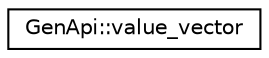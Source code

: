 digraph "Graphical Class Hierarchy"
{
  edge [fontname="Helvetica",fontsize="10",labelfontname="Helvetica",labelfontsize="10"];
  node [fontname="Helvetica",fontsize="10",shape=record];
  rankdir="LR";
  Node1 [label="GenApi::value_vector",height=0.2,width=0.4,color="black", fillcolor="white", style="filled",URL="$class_gen_api_1_1value__vector.html",tooltip="A vector of IValue pointers. "];
}

